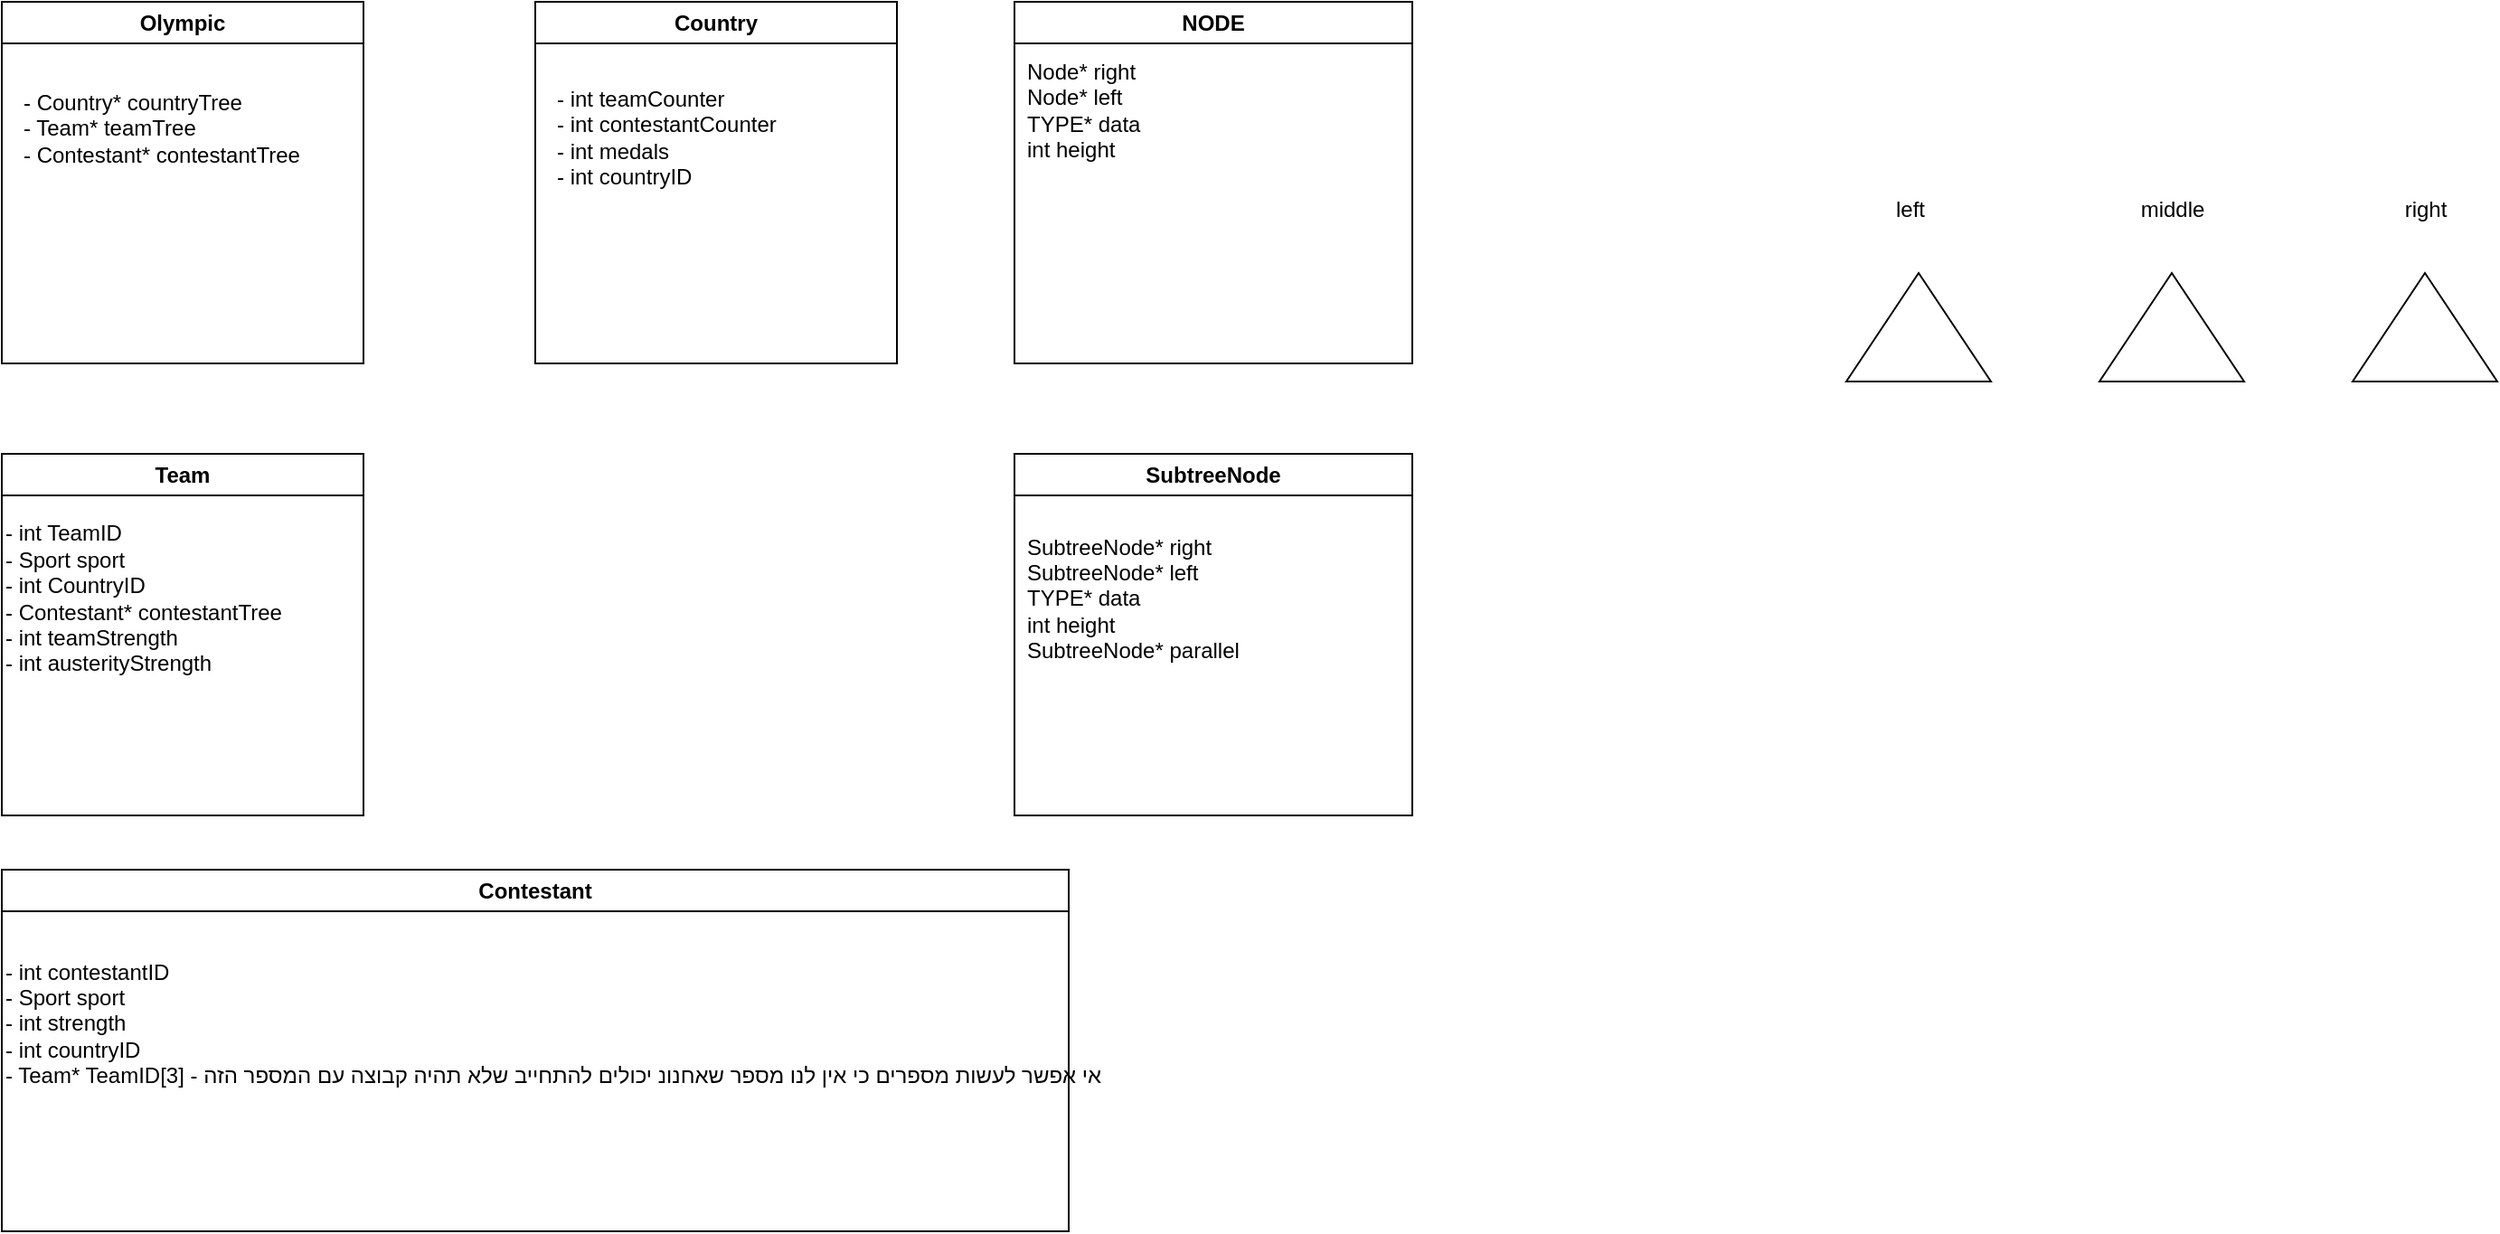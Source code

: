 <mxfile version="23.0.2" type="device">
  <diagram name="Class digrams" id="4H7O5t1QDAGb7dw0we2P">
    <mxGraphModel dx="1075" dy="598" grid="1" gridSize="10" guides="1" tooltips="1" connect="1" arrows="1" fold="1" page="1" pageScale="1" pageWidth="850" pageHeight="1100" math="0" shadow="0">
      <root>
        <mxCell id="0" />
        <mxCell id="1" parent="0" />
        <mxCell id="T2zxaJ50x-dEuRoKM8ko-1" value="Olympic" style="swimlane;whiteSpace=wrap;html=1;" parent="1" vertex="1">
          <mxGeometry x="130" y="90" width="200" height="200" as="geometry" />
        </mxCell>
        <mxCell id="T2zxaJ50x-dEuRoKM8ko-5" value="- Country* countryTree&lt;br&gt;- Team* teamTree&lt;br&gt;- Contestant* contestantTree&lt;br&gt;" style="text;html=1;align=left;verticalAlign=middle;resizable=0;points=[];autosize=1;strokeColor=none;fillColor=none;" parent="T2zxaJ50x-dEuRoKM8ko-1" vertex="1">
          <mxGeometry x="10" y="40" width="180" height="60" as="geometry" />
        </mxCell>
        <mxCell id="T2zxaJ50x-dEuRoKM8ko-2" value="Country" style="swimlane;whiteSpace=wrap;html=1;" parent="1" vertex="1">
          <mxGeometry x="425" y="90" width="200" height="200" as="geometry" />
        </mxCell>
        <mxCell id="T2zxaJ50x-dEuRoKM8ko-7" value="- int teamCounter&lt;br&gt;- int contestantCounter&lt;br&gt;- int medals&lt;br&gt;- int countryID" style="text;html=1;align=left;verticalAlign=middle;resizable=0;points=[];autosize=1;strokeColor=none;fillColor=none;" parent="T2zxaJ50x-dEuRoKM8ko-2" vertex="1">
          <mxGeometry x="10" y="40" width="140" height="70" as="geometry" />
        </mxCell>
        <mxCell id="T2zxaJ50x-dEuRoKM8ko-3" value="Team" style="swimlane;whiteSpace=wrap;html=1;" parent="1" vertex="1">
          <mxGeometry x="130" y="340" width="200" height="200" as="geometry" />
        </mxCell>
        <mxCell id="T2zxaJ50x-dEuRoKM8ko-6" value="- int TeamID&lt;br&gt;- Sport sport&lt;br&gt;- int CountryID&lt;br&gt;- Contestant* contestantTree&lt;br&gt;- int teamStrength&lt;br&gt;- int austerityStrength" style="text;html=1;align=left;verticalAlign=middle;resizable=0;points=[];autosize=1;strokeColor=none;fillColor=none;" parent="T2zxaJ50x-dEuRoKM8ko-3" vertex="1">
          <mxGeometry y="30" width="180" height="100" as="geometry" />
        </mxCell>
        <mxCell id="T2zxaJ50x-dEuRoKM8ko-4" value="Contestant" style="swimlane;whiteSpace=wrap;html=1;" parent="1" vertex="1">
          <mxGeometry x="130" y="570" width="590" height="200" as="geometry" />
        </mxCell>
        <mxCell id="T2zxaJ50x-dEuRoKM8ko-8" value="- int contestantID&lt;br&gt;- Sport sport&lt;br&gt;- int strength&lt;br&gt;- int countryID&lt;br&gt;- Team* TeamID[3] - אי אפשר לעשות מספרים כי אין לנו מספר שאחנונ יכולים להתחייב שלא תהיה קבוצה עם המספר הזה" style="text;html=1;align=left;verticalAlign=middle;resizable=0;points=[];autosize=1;strokeColor=none;fillColor=none;" parent="T2zxaJ50x-dEuRoKM8ko-4" vertex="1">
          <mxGeometry y="40" width="590" height="90" as="geometry" />
        </mxCell>
        <mxCell id="T2zxaJ50x-dEuRoKM8ko-18" value="" style="triangle;whiteSpace=wrap;html=1;rotation=-90;" parent="1" vertex="1">
          <mxGeometry x="1160" y="230" width="60" height="80" as="geometry" />
        </mxCell>
        <mxCell id="T2zxaJ50x-dEuRoKM8ko-19" value="" style="triangle;whiteSpace=wrap;html=1;rotation=-90;" parent="1" vertex="1">
          <mxGeometry x="1300" y="230" width="60" height="80" as="geometry" />
        </mxCell>
        <mxCell id="T2zxaJ50x-dEuRoKM8ko-20" value="" style="triangle;whiteSpace=wrap;html=1;rotation=-90;" parent="1" vertex="1">
          <mxGeometry x="1440" y="230" width="60" height="80" as="geometry" />
        </mxCell>
        <mxCell id="T2zxaJ50x-dEuRoKM8ko-21" value="left" style="text;html=1;align=center;verticalAlign=middle;resizable=0;points=[];autosize=1;strokeColor=none;fillColor=none;" parent="1" vertex="1">
          <mxGeometry x="1165" y="190" width="40" height="30" as="geometry" />
        </mxCell>
        <mxCell id="T2zxaJ50x-dEuRoKM8ko-22" value="middle" style="text;html=1;align=center;verticalAlign=middle;resizable=0;points=[];autosize=1;strokeColor=none;fillColor=none;" parent="1" vertex="1">
          <mxGeometry x="1300" y="190" width="60" height="30" as="geometry" />
        </mxCell>
        <mxCell id="T2zxaJ50x-dEuRoKM8ko-23" value="right" style="text;html=1;align=center;verticalAlign=middle;resizable=0;points=[];autosize=1;strokeColor=none;fillColor=none;" parent="1" vertex="1">
          <mxGeometry x="1445" y="190" width="50" height="30" as="geometry" />
        </mxCell>
        <mxCell id="N83IAVNiODU6X3ACAAQW-1" value="NODE" style="swimlane;whiteSpace=wrap;html=1;" parent="1" vertex="1">
          <mxGeometry x="690" y="90" width="220" height="200" as="geometry" />
        </mxCell>
        <mxCell id="N83IAVNiODU6X3ACAAQW-2" value="Node* right&lt;br&gt;Node*&amp;nbsp;left&lt;br&gt;TYPE* data&lt;br&gt;int height" style="text;html=1;align=left;verticalAlign=middle;resizable=0;points=[];autosize=1;strokeColor=none;fillColor=none;" parent="N83IAVNiODU6X3ACAAQW-1" vertex="1">
          <mxGeometry x="5" y="25" width="90" height="70" as="geometry" />
        </mxCell>
        <mxCell id="N83IAVNiODU6X3ACAAQW-3" value="SubtreeNode" style="swimlane;whiteSpace=wrap;html=1;" parent="1" vertex="1">
          <mxGeometry x="690" y="340" width="220" height="200" as="geometry" />
        </mxCell>
        <mxCell id="N83IAVNiODU6X3ACAAQW-4" value="SubtreeNode* right&lt;br&gt;SubtreeNode* left&lt;br&gt;TYPE* data&lt;br&gt;int height&lt;br&gt;SubtreeNode* parallel" style="text;html=1;align=left;verticalAlign=middle;resizable=0;points=[];autosize=1;strokeColor=none;fillColor=none;" parent="N83IAVNiODU6X3ACAAQW-3" vertex="1">
          <mxGeometry x="5" y="35" width="140" height="90" as="geometry" />
        </mxCell>
      </root>
    </mxGraphModel>
  </diagram>
</mxfile>
